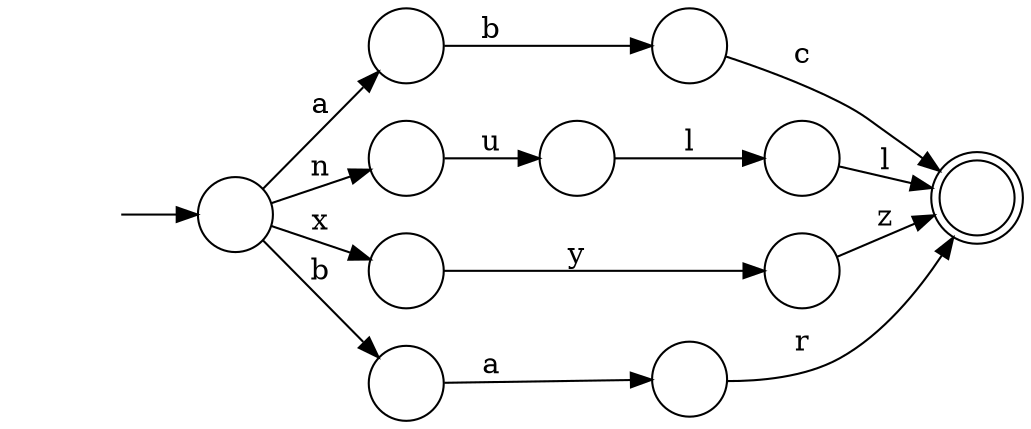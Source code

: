 digraph Automaton {
  rankdir = LR;
  0 [shape=circle,label=""];
  0 -> 5 [label="r"]
  1 [shape=circle,label=""];
  1 -> 5 [label="l"]
  2 [shape=circle,label=""];
  2 -> 1 [label="l"]
  3 [shape=circle,label=""];
  3 -> 10 [label="b"]
  4 [shape=circle,label=""];
  4 -> 2 [label="u"]
  5 [shape=doublecircle,label=""];
  6 [shape=circle,label=""];
  6 -> 7 [label="y"]
  7 [shape=circle,label=""];
  7 -> 5 [label="z"]
  8 [shape=circle,label=""];
  8 -> 0 [label="a"]
  9 [shape=circle,label=""];
  initial [shape=plaintext,label=""];
  initial -> 9
  9 -> 4 [label="n"]
  9 -> 8 [label="b"]
  9 -> 3 [label="a"]
  9 -> 6 [label="x"]
  10 [shape=circle,label=""];
  10 -> 5 [label="c"]
}


